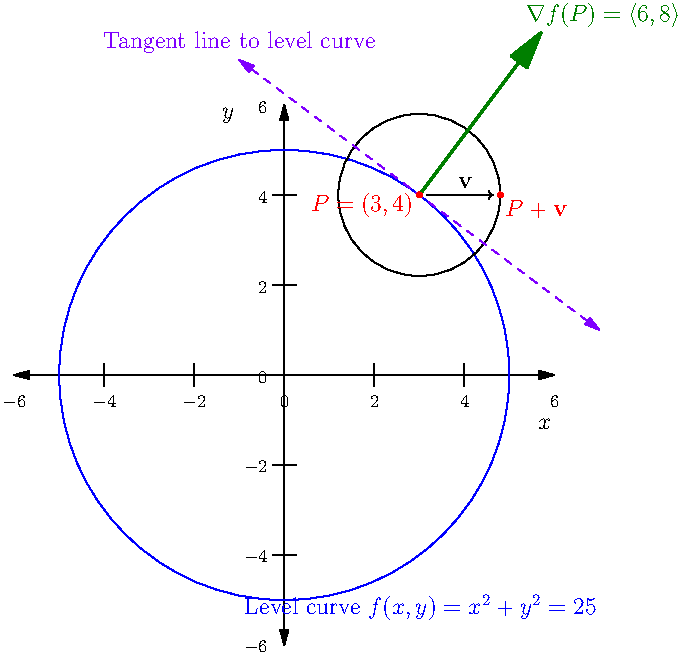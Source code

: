 import graph;
size(12cm);
xaxis("$x$", -6, 6, Ticks(Label(fontsize(9pt)), Step=2, begin=false, end=false), Arrows);
yaxis("$y$", -6, 6, Ticks(Label(fontsize(9pt)), Step=2, begin=false, end=false), Arrows);

draw(scale(5)*unitcircle, blue);
real eps = 1.8;
pair P = (3,4);
pair P1 = (3+eps,4);
draw(circle(P, abs(P-P1)), black);
label("Level curve $f(x,y) = x^2+y^2=25$", 5*dir(-71), dir(-71), blue);
draw(P--1.9*P, deepgreen+1.2, EndArrow);
label("$\nabla f(P) = \langle 6,8 \rangle$", 1.9*P, dir(P), deepgreen);
real s = 5;
draw((P+s*dir(90)*dir(P))--(P+s*dir(-90)*dir(P)), purple + dashed, Arrows);
label("Tangent line to level curve", P+s*dir(90)*dir(P), dir(90), purple);
label("$\mathbf{v}$", midpoint(P--P1), dir(70));
dot("$P + \mathbf{v}$", (3+eps, 4), dir(315), red);

draw(P--P1, black, EndArrow(TeXHead), Margins);

dot("$P = (3,4)$", P, dir(210), red);
